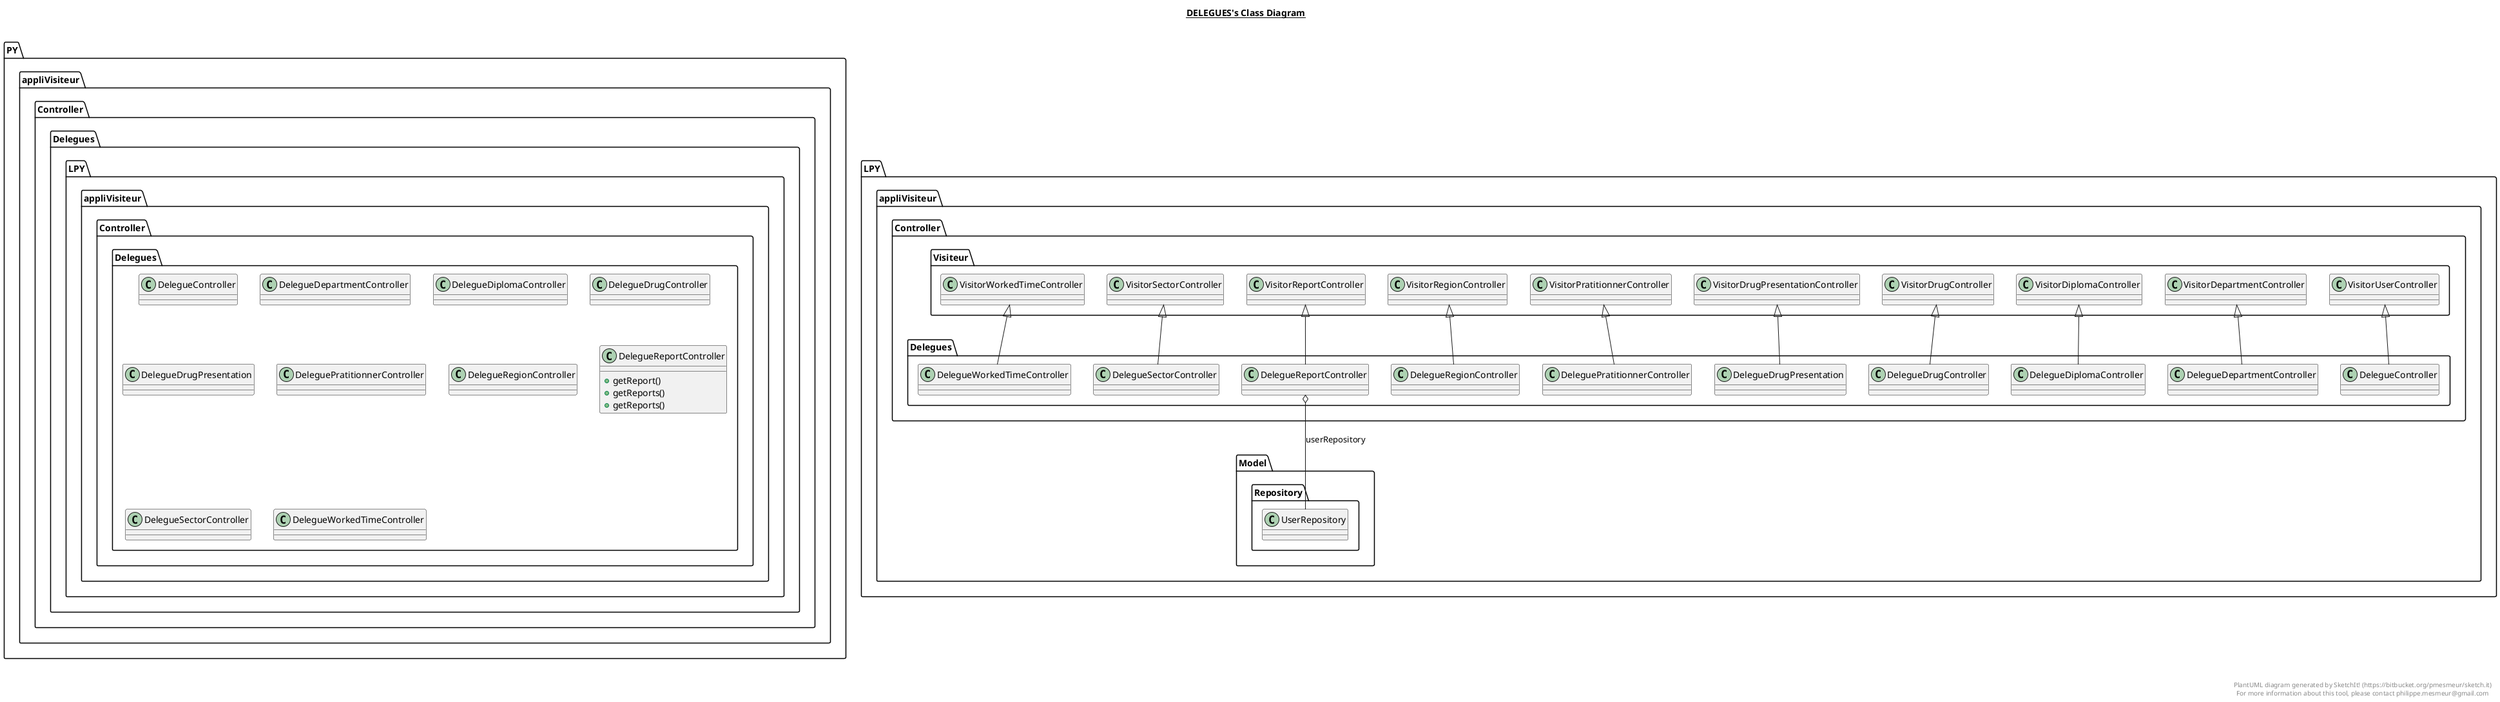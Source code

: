 @startuml

title __DELEGUES's Class Diagram__\n

    namespace PY.appliVisiteur {
      namespace Controller {
        namespace Delegues {
          class LPY.appliVisiteur.Controller.Delegues.DelegueController {
          }
        }
      }
    }
  

    namespace PY.appliVisiteur {
      namespace Controller {
        namespace Delegues {
          class LPY.appliVisiteur.Controller.Delegues.DelegueDepartmentController {
          }
        }
      }
    }
  

    namespace PY.appliVisiteur {
      namespace Controller {
        namespace Delegues {
          class LPY.appliVisiteur.Controller.Delegues.DelegueDiplomaController {
          }
        }
      }
    }
  

    namespace PY.appliVisiteur {
      namespace Controller {
        namespace Delegues {
          class LPY.appliVisiteur.Controller.Delegues.DelegueDrugController {
          }
        }
      }
    }
  

    namespace PY.appliVisiteur {
      namespace Controller {
        namespace Delegues {
          class LPY.appliVisiteur.Controller.Delegues.DelegueDrugPresentation {
          }
        }
      }
    }

    namespace PY.appliVisiteur {
      namespace Controller {
        namespace Delegues {
          class LPY.appliVisiteur.Controller.Delegues.DeleguePratitionnerController {
          }
        }
      }
    }
  

    namespace PY.appliVisiteur {
      namespace Controller {
        namespace Delegues {
          class LPY.appliVisiteur.Controller.Delegues.DelegueRegionController {
          }
        }
      }
    }
  

    namespace PY.appliVisiteur {
      namespace Controller {
        namespace Delegues {
          class LPY.appliVisiteur.Controller.Delegues.DelegueReportController {
              + getReport()
              + getReports()
              + getReports()
          }
        }
      }
    }
  

    namespace PY.appliVisiteur {
      namespace Controller {
        namespace Delegues {
          class LPY.appliVisiteur.Controller.Delegues.DelegueSectorController {
          }
        }
      }
    }
  

    namespace PY.appliVisiteur {
      namespace Controller {
        namespace Delegues {
          class LPY.appliVisiteur.Controller.Delegues.DelegueWorkedTimeController {
          }
        }
      }
    }
  

  LPY.appliVisiteur.Controller.Delegues.DelegueController -up-|> LPY.appliVisiteur.Controller.Visiteur.VisitorUserController
  LPY.appliVisiteur.Controller.Delegues.DelegueDepartmentController -up-|> LPY.appliVisiteur.Controller.Visiteur.VisitorDepartmentController
  LPY.appliVisiteur.Controller.Delegues.DelegueDiplomaController -up-|> LPY.appliVisiteur.Controller.Visiteur.VisitorDiplomaController
  LPY.appliVisiteur.Controller.Delegues.DelegueDrugController -up-|> LPY.appliVisiteur.Controller.Visiteur.VisitorDrugController
  LPY.appliVisiteur.Controller.Delegues.DelegueDrugPresentation -up-|> LPY.appliVisiteur.Controller.Visiteur.VisitorDrugPresentationController
  LPY.appliVisiteur.Controller.Delegues.DeleguePratitionnerController -up-|> LPY.appliVisiteur.Controller.Visiteur.VisitorPratitionnerController
  LPY.appliVisiteur.Controller.Delegues.DelegueRegionController -up-|> LPY.appliVisiteur.Controller.Visiteur.VisitorRegionController
  LPY.appliVisiteur.Controller.Delegues.DelegueReportController -up-|> LPY.appliVisiteur.Controller.Visiteur.VisitorReportController
  LPY.appliVisiteur.Controller.Delegues.DelegueReportController o-- LPY.appliVisiteur.Model.Repository.UserRepository : userRepository
  LPY.appliVisiteur.Controller.Delegues.DelegueSectorController -up-|> LPY.appliVisiteur.Controller.Visiteur.VisitorSectorController
  LPY.appliVisiteur.Controller.Delegues.DelegueWorkedTimeController -up-|> LPY.appliVisiteur.Controller.Visiteur.VisitorWorkedTimeController


right footer


PlantUML diagram generated by SketchIt! (https://bitbucket.org/pmesmeur/sketch.it)
For more information about this tool, please contact philippe.mesmeur@gmail.com
endfooter

@enduml
